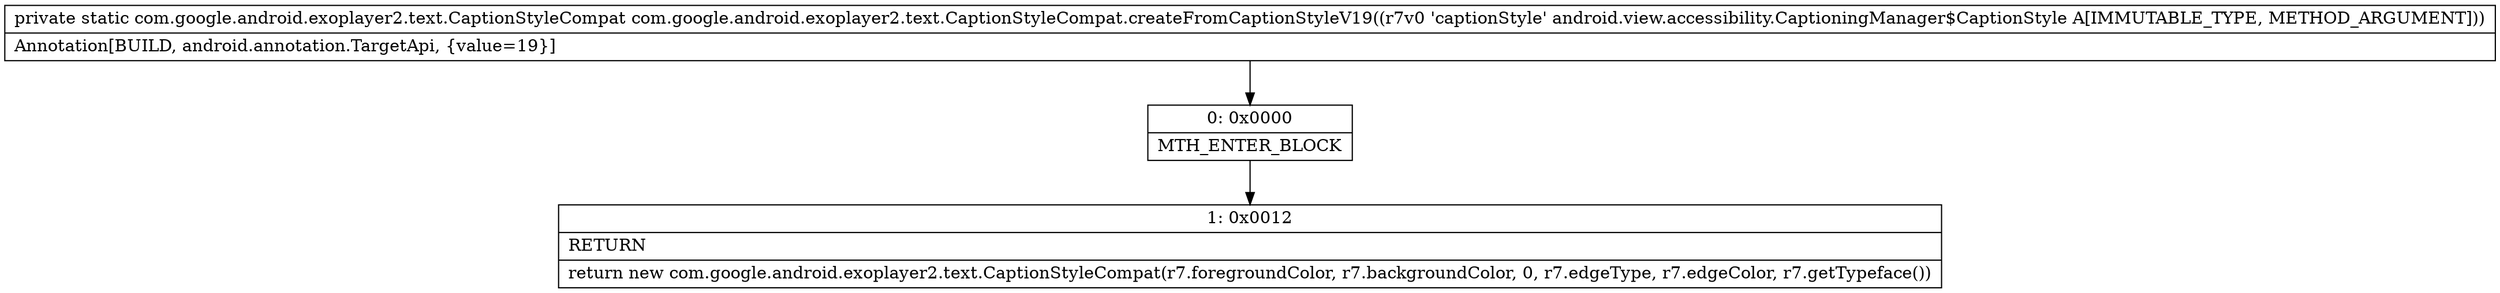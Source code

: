 digraph "CFG forcom.google.android.exoplayer2.text.CaptionStyleCompat.createFromCaptionStyleV19(Landroid\/view\/accessibility\/CaptioningManager$CaptionStyle;)Lcom\/google\/android\/exoplayer2\/text\/CaptionStyleCompat;" {
Node_0 [shape=record,label="{0\:\ 0x0000|MTH_ENTER_BLOCK\l}"];
Node_1 [shape=record,label="{1\:\ 0x0012|RETURN\l|return new com.google.android.exoplayer2.text.CaptionStyleCompat(r7.foregroundColor, r7.backgroundColor, 0, r7.edgeType, r7.edgeColor, r7.getTypeface())\l}"];
MethodNode[shape=record,label="{private static com.google.android.exoplayer2.text.CaptionStyleCompat com.google.android.exoplayer2.text.CaptionStyleCompat.createFromCaptionStyleV19((r7v0 'captionStyle' android.view.accessibility.CaptioningManager$CaptionStyle A[IMMUTABLE_TYPE, METHOD_ARGUMENT]))  | Annotation[BUILD, android.annotation.TargetApi, \{value=19\}]\l}"];
MethodNode -> Node_0;
Node_0 -> Node_1;
}

